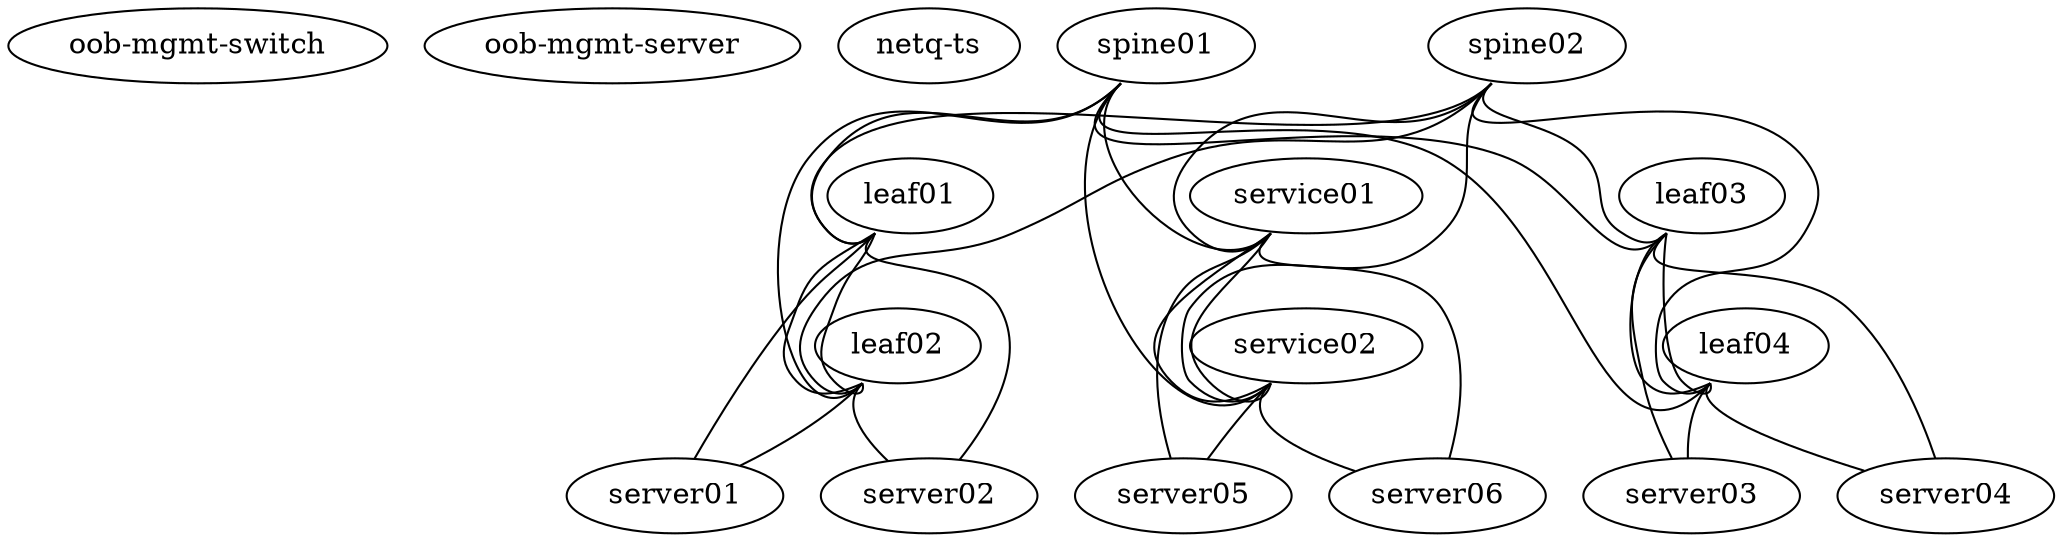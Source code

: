 graph dc {
   "oob-mgmt-switch"  [function="oob-switch" mgmt_ip="192.168.200.2"]
   "oob-mgmt-server"  [function="oob-server" mgmt_ip="192.168.200.1"]
   "netq-ts"   [function="host" mgmt_ip="192.168.200.250" cpu="4" memory="8192" os="cumulus/tscloud" ztp="./ztp/netq-cloud-ztp.sh"]

   "spine01" [function="spine" version="3.7.9"]
   "spine02" [function="spine" version="3.7.9"]
   "leaf01" [function="leaf" version="3.7.9"]
   "leaf02" [function="leaf" version="3.7.9"]
   "leaf03" [function="leaf" version="3.7.9"]
   "leaf04" [function="leaf" version="3.7.9"]
   "service01" [function="exit" version="3.7.9"]
   "service02" [function="exit" version="3.7.9"]
   
   "server01" [function="host" os="generic/ubuntu1804"]
   "server02" [function="host" os="generic/ubuntu1804"]
   "server03" [function="host" os="generic/ubuntu1804"]
   "server04" [function="host" os="generic/ubuntu1804"]
   "server05" [function="host" os="generic/ubuntu1804"]
   "server06" [function="host" os="generic/ubuntu1804"]

   "spine01":"swp1" -- "leaf01":"swp53"
   "spine02":"swp1" -- "leaf01":"swp54"
   "spine01":"swp2" -- "leaf02":"swp53"
   "spine02":"swp2" -- "leaf02":"swp54"
   "spine01":"swp17" -- "leaf03":"swp53"
   "spine02":"swp17" -- "leaf03":"swp54"
   "spine01":"swp18" -- "leaf04":"swp53"
   "spine02":"swp18" -- "leaf04":"swp54"
   "spine01":"swp63" -- "service01":"swp31"
   "spine02":"swp63" -- "service01":"swp32"
   "spine01":"swp64" -- "service02":"swp31"
   "spine02":"swp64" -- "service02":"swp32"

   "leaf01":"swp1" -- "server01":"eth1"
   "leaf01":"swp2" -- "server02":"eth1"
   "leaf02":"swp1" -- "server01":"eth2"
   "leaf02":"swp2" -- "server02":"eth2"
   "leaf03":"swp1" -- "server03":"eth1"
   "leaf03":"swp2" -- "server04":"eth1"
   "leaf04":"swp1" -- "server03":"eth2"
   "leaf04":"swp2" -- "server04":"eth2"
   "service01":"swp1" -- "server05":"eth1"
   "service01":"swp2" -- "server06":"eth1"
   "service02":"swp1" -- "server05":"eth2"
   "service02":"swp2" -- "server06":"eth2"

   "leaf01":"swp49" -- "leaf02":"swp49"
   "leaf01":"swp52" -- "leaf02":"swp52"
   "leaf03":"swp49" -- "leaf04":"swp49"
   "leaf03":"swp52" -- "leaf04":"swp52"
   "service01":"swp20" -- "service02":"swp20"
   "service01":"swp21" -- "service02":"swp21"
}

